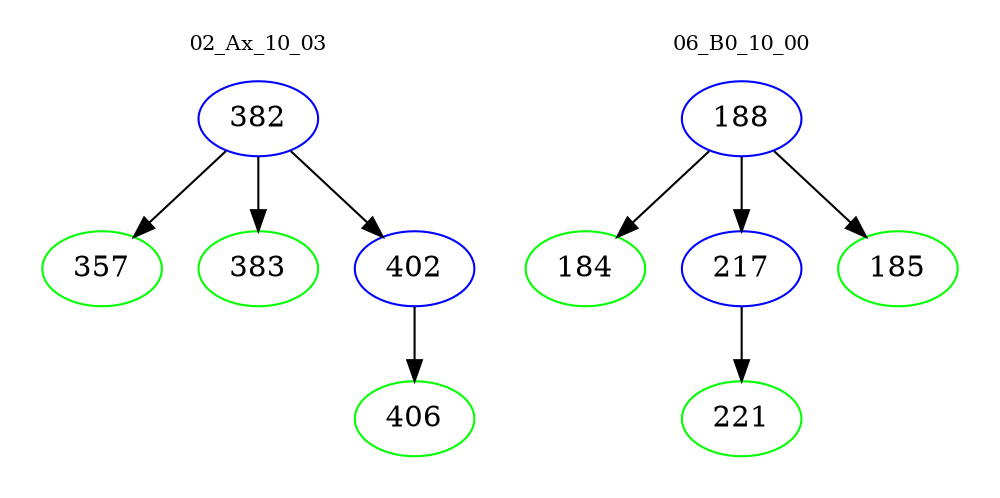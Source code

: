 digraph{
subgraph cluster_0 {
color = white
label = "02_Ax_10_03";
fontsize=10;
T0_382 [label="382", color="blue"]
T0_382 -> T0_357 [color="black"]
T0_357 [label="357", color="green"]
T0_382 -> T0_383 [color="black"]
T0_383 [label="383", color="green"]
T0_382 -> T0_402 [color="black"]
T0_402 [label="402", color="blue"]
T0_402 -> T0_406 [color="black"]
T0_406 [label="406", color="green"]
}
subgraph cluster_1 {
color = white
label = "06_B0_10_00";
fontsize=10;
T1_188 [label="188", color="blue"]
T1_188 -> T1_184 [color="black"]
T1_184 [label="184", color="green"]
T1_188 -> T1_217 [color="black"]
T1_217 [label="217", color="blue"]
T1_217 -> T1_221 [color="black"]
T1_221 [label="221", color="green"]
T1_188 -> T1_185 [color="black"]
T1_185 [label="185", color="green"]
}
}
